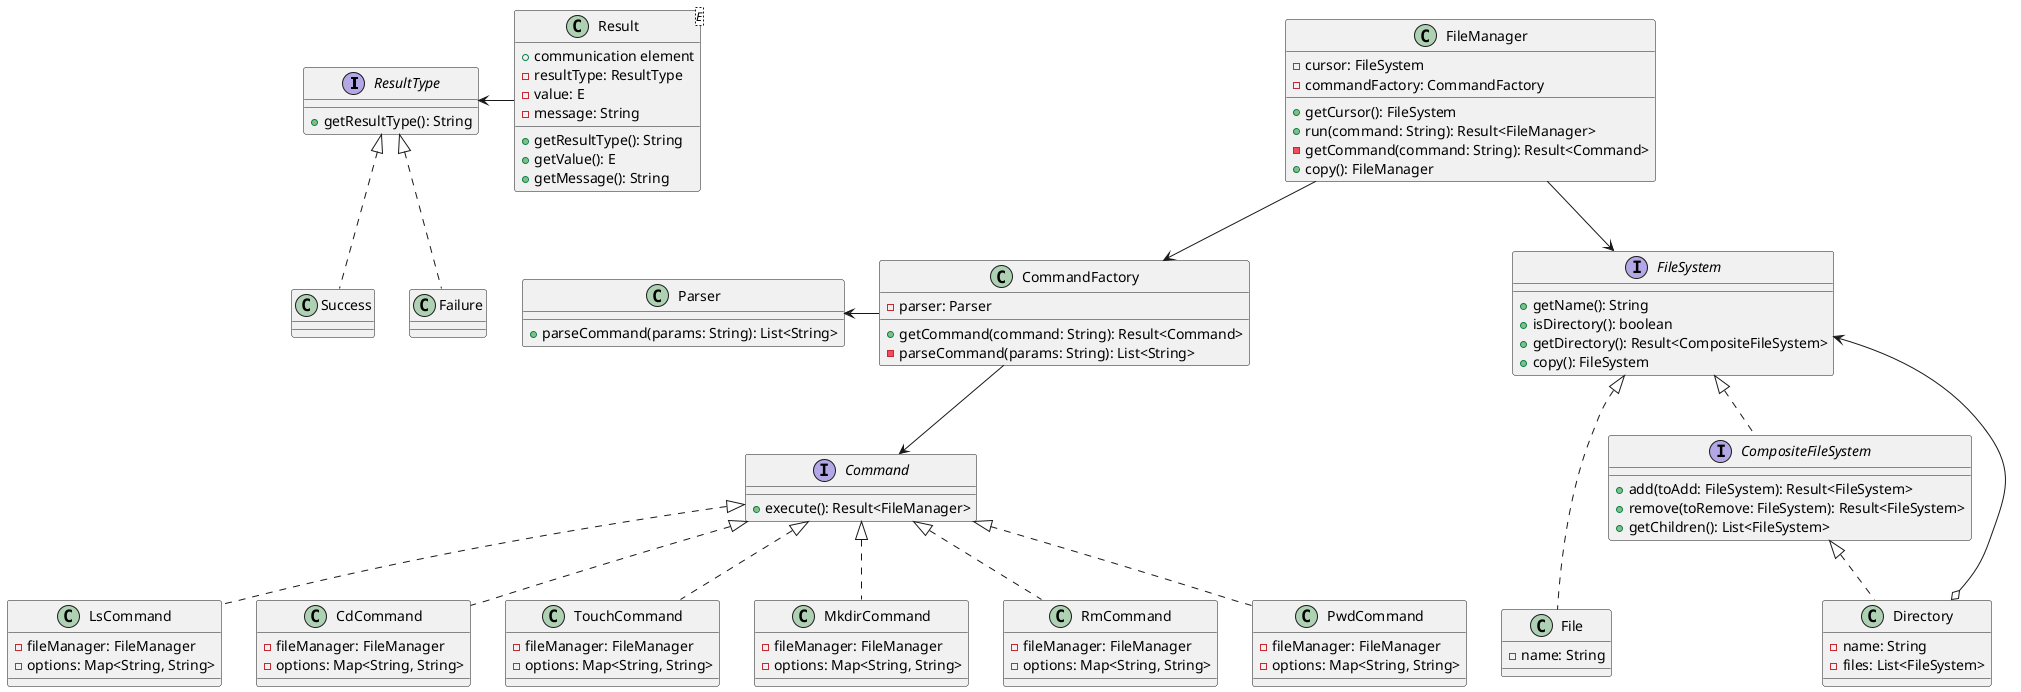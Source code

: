 @startuml

interface ResultType {
  + getResultType(): String
}

ResultType <- Result

class Success {}

class Failure {}

ResultType <|.. Success
ResultType <|.. Failure

class FileManager {
  - cursor: FileSystem
  - commandFactory: CommandFactory
  + getCursor(): FileSystem
  + run(command: String): Result<FileManager>
  - getCommand(command: String): Result<Command>
  + copy(): FileManager
}

interface FileSystem {
  + getName(): String
  + isDirectory(): boolean
  + getDirectory(): Result<CompositeFileSystem>
  + copy(): FileSystem
}

FileManager --> FileSystem

class File {
  - name: String
}

FileSystem <|... File

interface CompositeFileSystem {
  + add(toAdd: FileSystem): Result<FileSystem>
  + remove(toRemove: FileSystem): Result<FileSystem>
  + getChildren(): List<FileSystem>
}

FileSystem <|.. CompositeFileSystem

class Directory {
  - name: String
  - files: List<FileSystem>
}

CompositeFileSystem <|.. Directory
FileSystem <--o Directory

class CommandFactory {
  - parser: Parser
  + getCommand(command: String): Result<Command>
  - parseCommand(params: String): List<String>
}

FileManager --> CommandFactory

class Parser {
  + parseCommand(params: String): List<String>
}

Parser <- CommandFactory

interface Command {
  + execute(): Result<FileManager>
}

CommandFactory --> Command

class LsCommand {
  - fileManager: FileManager
  - options: Map<String, String>
}

class CdCommand {
  - fileManager: FileManager
  - options: Map<String, String>
}

class TouchCommand {
  - fileManager: FileManager
  - options: Map<String, String>
}

class MkdirCommand {
  - fileManager: FileManager
  - options: Map<String, String>
}

class RmCommand {
  - fileManager: FileManager
  - options: Map<String, String>
}

class PwdCommand {
  - fileManager: FileManager
  - options: Map<String, String>
}

Command <|.. LsCommand
Command <|.. CdCommand
Command <|.. TouchCommand
Command <|.. MkdirCommand
Command <|.. RmCommand
Command <|.. PwdCommand

class Result<E> {
  + communication element
  - resultType: ResultType
  - value: E
  - message: String
  + getResultType(): String
  + getValue(): E
  + getMessage(): String
}

@enduml